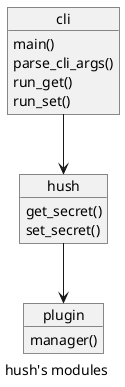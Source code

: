 @startuml

caption hush's modules

object hush
hush : get_secret()
hush : set_secret()

object cli
cli : main()
cli : parse_cli_args()
cli : run_get()
cli : run_set()

object plugin

object plugin.host
plugin : manager()
plugin.host : manager()

object plugin.specs
plugin.specs : get_secret()
plugin.specs : set_secret()

object plugin.builtin
plugin.builtin : pass_get()
plugin.builtin : pass_set()
plugin.builtin : envvar_get()
plugin.builtin : envvar_set()

cli --> hush
hush --> plugin
plugin --> plugin.host
plugin.host --> plugin.specs
plugin.host --> plugin.builtin

@enduml
